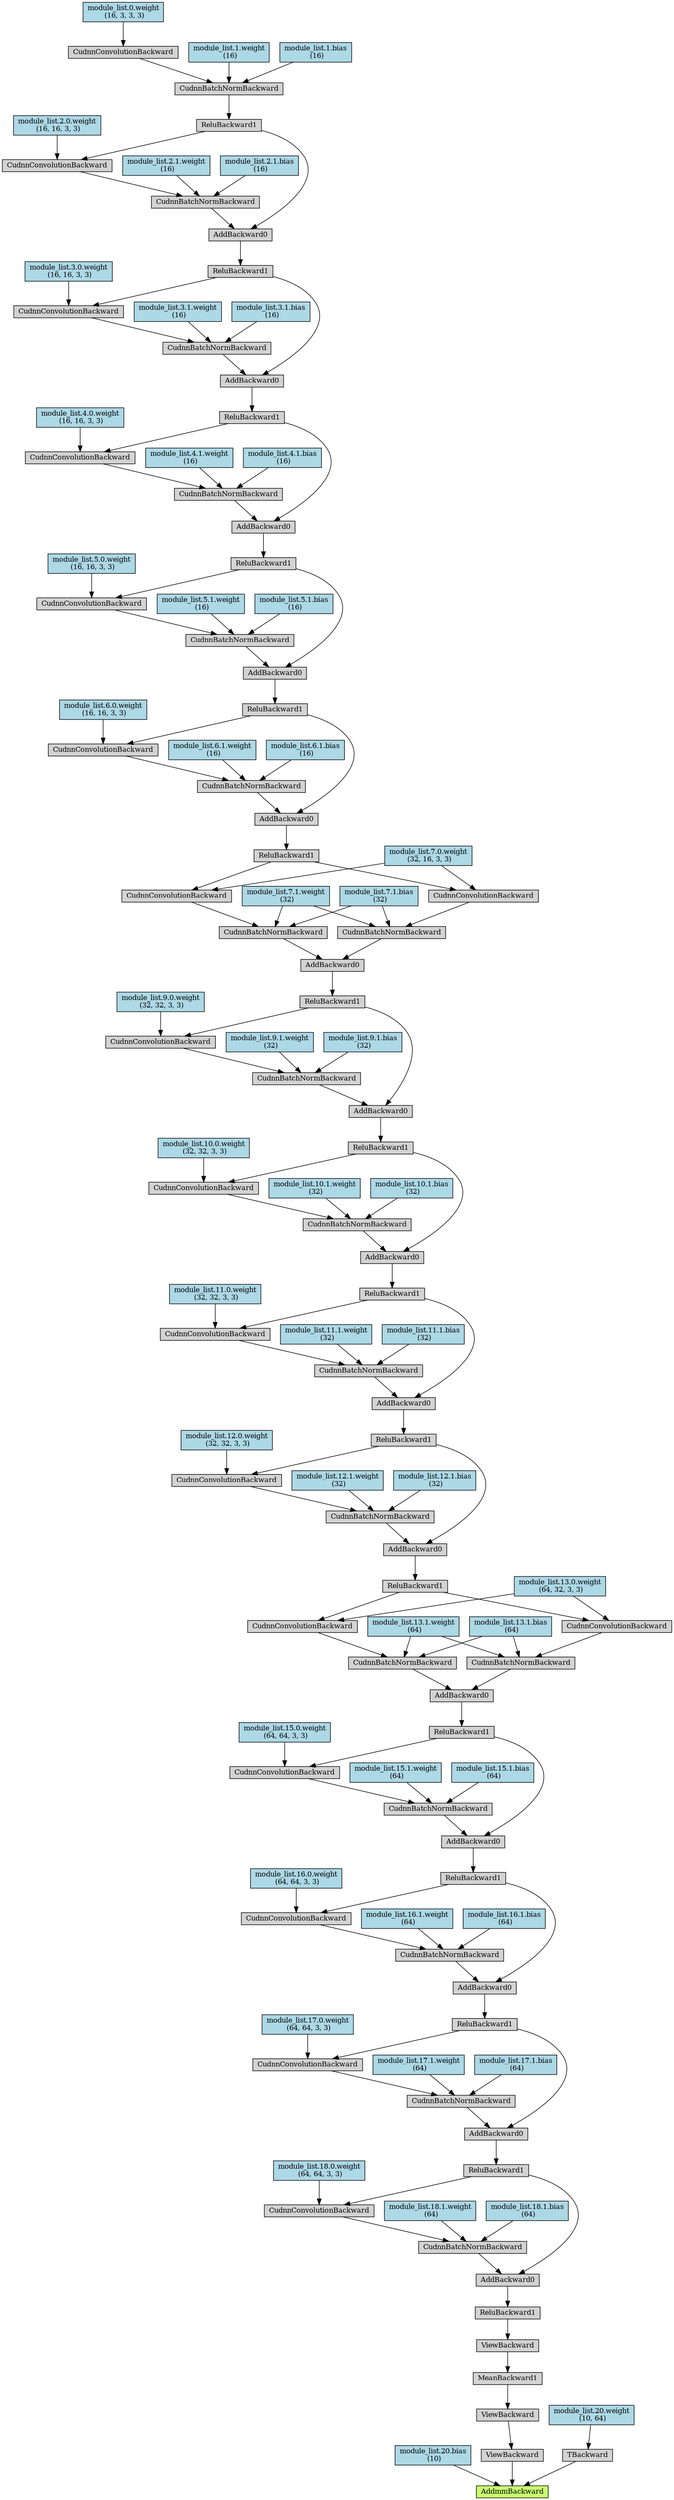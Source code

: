 digraph {
	graph [size="39.9,39.9"]
	node [align=left fontsize=12 height=0.2 ranksep=0.1 shape=box style=filled]
	140464155750696 [label=AddmmBackward fillcolor=darkolivegreen1]
	140464155751816 -> 140464155750696
	140464155751816 [label="module_list.20.bias
 (10)" fillcolor=lightblue]
	140464155751200 -> 140464155750696
	140464155751200 [label=ViewBackward]
	140464155751032 -> 140464155751200
	140464155751032 [label=ViewBackward]
	140464155752320 -> 140464155751032
	140464155752320 [label=MeanBackward1]
	140464155753160 -> 140464155752320
	140464155753160 [label=ViewBackward]
	140464155753328 -> 140464155753160
	140464155753328 [label=ReluBackward1]
	140464155753440 -> 140464155753328
	140464155753440 [label=AddBackward0]
	140464155753552 -> 140464155753440
	140464155753552 [label=CudnnBatchNormBackward]
	140464155753720 -> 140464155753552
	140464155753720 [label=CudnnConvolutionBackward]
	140464155753608 -> 140464155753720
	140464155753608 [label=ReluBackward1]
	140464155754056 -> 140464155753608
	140464155754056 [label=AddBackward0]
	140464155754168 -> 140464155754056
	140464155754168 [label=CudnnBatchNormBackward]
	140464155754336 -> 140464155754168
	140464155754336 [label=CudnnConvolutionBackward]
	140464155754224 -> 140464155754336
	140464155754224 [label=ReluBackward1]
	140464156082416 -> 140464155754224
	140464156082416 [label=AddBackward0]
	140464156082528 -> 140464156082416
	140464156082528 [label=CudnnBatchNormBackward]
	140464156082696 -> 140464156082528
	140464156082696 [label=CudnnConvolutionBackward]
	140464156082584 -> 140464156082696
	140464156082584 [label=ReluBackward1]
	140464156083032 -> 140464156082584
	140464156083032 [label=AddBackward0]
	140464156083144 -> 140464156083032
	140464156083144 [label=CudnnBatchNormBackward]
	140464156083312 -> 140464156083144
	140464156083312 [label=CudnnConvolutionBackward]
	140464156083200 -> 140464156083312
	140464156083200 [label=ReluBackward1]
	140464156083648 -> 140464156083200
	140464156083648 [label=AddBackward0]
	140464156083816 -> 140464156083648
	140464156083816 [label=CudnnBatchNormBackward]
	140464156083984 -> 140464156083816
	140464156083984 [label=CudnnConvolutionBackward]
	140464156084208 -> 140464156083984
	140464156084208 [label=ReluBackward1]
	140464156084376 -> 140464156084208
	140464156084376 [label=AddBackward0]
	140464156084544 -> 140464156084376
	140464156084544 [label=CudnnBatchNormBackward]
	140464156084712 -> 140464156084544
	140464156084712 [label=CudnnConvolutionBackward]
	140464156084600 -> 140464156084712
	140464156084600 [label=ReluBackward1]
	140464156085048 -> 140464156084600
	140464156085048 [label=AddBackward0]
	140464156085216 -> 140464156085048
	140464156085216 [label=CudnnBatchNormBackward]
	140464156085384 -> 140464156085216
	140464156085384 [label=CudnnConvolutionBackward]
	140464156085272 -> 140464156085384
	140464156085272 [label=ReluBackward1]
	140464156085720 -> 140464156085272
	140464156085720 [label=AddBackward0]
	140464156085888 -> 140464156085720
	140464156085888 [label=CudnnBatchNormBackward]
	140464156086056 -> 140464156085888
	140464156086056 [label=CudnnConvolutionBackward]
	140464156085944 -> 140464156086056
	140464156085944 [label=ReluBackward1]
	140464156090552 -> 140464156085944
	140464156090552 [label=AddBackward0]
	140464156090720 -> 140464156090552
	140464156090720 [label=CudnnBatchNormBackward]
	140464156090888 -> 140464156090720
	140464156090888 [label=CudnnConvolutionBackward]
	140464156090776 -> 140464156090888
	140464156090776 [label=ReluBackward1]
	140464156091224 -> 140464156090776
	140464156091224 [label=AddBackward0]
	140464156091392 -> 140464156091224
	140464156091392 [label=CudnnBatchNormBackward]
	140464156091560 -> 140464156091392
	140464156091560 [label=CudnnConvolutionBackward]
	140464156091784 -> 140464156091560
	140464156091784 [label=ReluBackward1]
	140464156091952 -> 140464156091784
	140464156091952 [label=AddBackward0]
	140464156092120 -> 140464156091952
	140464156092120 [label=CudnnBatchNormBackward]
	140464156092288 -> 140464156092120
	140464156092288 [label=CudnnConvolutionBackward]
	140464156092176 -> 140464156092288
	140464156092176 [label=ReluBackward1]
	140464156092624 -> 140464156092176
	140464156092624 [label=AddBackward0]
	140464156092792 -> 140464156092624
	140464156092792 [label=CudnnBatchNormBackward]
	140464156092960 -> 140464156092792
	140464156092960 [label=CudnnConvolutionBackward]
	140464156092848 -> 140464156092960
	140464156092848 [label=ReluBackward1]
	140464156093296 -> 140464156092848
	140464156093296 [label=AddBackward0]
	140464156093464 -> 140464156093296
	140464156093464 [label=CudnnBatchNormBackward]
	140464156093632 -> 140464156093464
	140464156093632 [label=CudnnConvolutionBackward]
	140464156093520 -> 140464156093632
	140464156093520 [label=ReluBackward1]
	140464156093968 -> 140464156093520
	140464156093968 [label=AddBackward0]
	140464156094136 -> 140464156093968
	140464156094136 [label=CudnnBatchNormBackward]
	140464156094304 -> 140464156094136
	140464156094304 [label=CudnnConvolutionBackward]
	140464156094192 -> 140464156094304
	140464156094192 [label=ReluBackward1]
	140464156098800 -> 140464156094192
	140464156098800 [label=AddBackward0]
	140464156098968 -> 140464156098800
	140464156098968 [label=CudnnBatchNormBackward]
	140464156099136 -> 140464156098968
	140464156099136 [label=CudnnConvolutionBackward]
	140464156099024 -> 140464156099136
	140464156099024 [label=ReluBackward1]
	140464156099472 -> 140464156099024
	140464156099472 [label=CudnnBatchNormBackward]
	140464156099640 -> 140464156099472
	140464156099640 [label=CudnnConvolutionBackward]
	140464156099864 -> 140464156099640
	140464156099864 [label="module_list.0.weight
 (16, 3, 3, 3)" fillcolor=lightblue]
	140464156099696 -> 140464156099472
	140464156099696 [label="module_list.1.weight
 (16)" fillcolor=lightblue]
	140464156099752 -> 140464156099472
	140464156099752 [label="module_list.1.bias
 (16)" fillcolor=lightblue]
	140464156099360 -> 140464156099136
	140464156099360 [label="module_list.2.0.weight
 (16, 16, 3, 3)" fillcolor=lightblue]
	140464156099192 -> 140464156098968
	140464156099192 [label="module_list.2.1.weight
 (16)" fillcolor=lightblue]
	140464156099248 -> 140464156098968
	140464156099248 [label="module_list.2.1.bias
 (16)" fillcolor=lightblue]
	140464156099024 -> 140464156098800
	140464156098688 -> 140464156094304
	140464156098688 [label="module_list.3.0.weight
 (16, 16, 3, 3)" fillcolor=lightblue]
	140464156094360 -> 140464156094136
	140464156094360 [label="module_list.3.1.weight
 (16)" fillcolor=lightblue]
	140464156094416 -> 140464156094136
	140464156094416 [label="module_list.3.1.bias
 (16)" fillcolor=lightblue]
	140464156094192 -> 140464156093968
	140464156093856 -> 140464156093632
	140464156093856 [label="module_list.4.0.weight
 (16, 16, 3, 3)" fillcolor=lightblue]
	140464156093688 -> 140464156093464
	140464156093688 [label="module_list.4.1.weight
 (16)" fillcolor=lightblue]
	140464156093744 -> 140464156093464
	140464156093744 [label="module_list.4.1.bias
 (16)" fillcolor=lightblue]
	140464156093520 -> 140464156093296
	140464156093184 -> 140464156092960
	140464156093184 [label="module_list.5.0.weight
 (16, 16, 3, 3)" fillcolor=lightblue]
	140464156093016 -> 140464156092792
	140464156093016 [label="module_list.5.1.weight
 (16)" fillcolor=lightblue]
	140464156093072 -> 140464156092792
	140464156093072 [label="module_list.5.1.bias
 (16)" fillcolor=lightblue]
	140464156092848 -> 140464156092624
	140464156092512 -> 140464156092288
	140464156092512 [label="module_list.6.0.weight
 (16, 16, 3, 3)" fillcolor=lightblue]
	140464156092344 -> 140464156092120
	140464156092344 [label="module_list.6.1.weight
 (16)" fillcolor=lightblue]
	140464156092400 -> 140464156092120
	140464156092400 [label="module_list.6.1.bias
 (16)" fillcolor=lightblue]
	140464156092176 -> 140464156091952
	140464156091840 -> 140464156091560
	140464156091840 [label="module_list.7.0.weight
 (32, 16, 3, 3)" fillcolor=lightblue]
	140464156091616 -> 140464156091392
	140464156091616 [label="module_list.7.1.weight
 (32)" fillcolor=lightblue]
	140464156091672 -> 140464156091392
	140464156091672 [label="module_list.7.1.bias
 (32)" fillcolor=lightblue]
	140464156091448 -> 140464156091224
	140464156091448 [label=CudnnBatchNormBackward]
	140464156091728 -> 140464156091448
	140464156091728 [label=CudnnConvolutionBackward]
	140464156091784 -> 140464156091728
	140464156091840 -> 140464156091728
	140464156091616 -> 140464156091448
	140464156091672 -> 140464156091448
	140464156091112 -> 140464156090888
	140464156091112 [label="module_list.9.0.weight
 (32, 32, 3, 3)" fillcolor=lightblue]
	140464156090944 -> 140464156090720
	140464156090944 [label="module_list.9.1.weight
 (32)" fillcolor=lightblue]
	140464156091000 -> 140464156090720
	140464156091000 [label="module_list.9.1.bias
 (32)" fillcolor=lightblue]
	140464156090776 -> 140464156090552
	140464156090440 -> 140464156086056
	140464156090440 [label="module_list.10.0.weight
 (32, 32, 3, 3)" fillcolor=lightblue]
	140464156086112 -> 140464156085888
	140464156086112 [label="module_list.10.1.weight
 (32)" fillcolor=lightblue]
	140464156086168 -> 140464156085888
	140464156086168 [label="module_list.10.1.bias
 (32)" fillcolor=lightblue]
	140464156085944 -> 140464156085720
	140464156085608 -> 140464156085384
	140464156085608 [label="module_list.11.0.weight
 (32, 32, 3, 3)" fillcolor=lightblue]
	140464156085440 -> 140464156085216
	140464156085440 [label="module_list.11.1.weight
 (32)" fillcolor=lightblue]
	140464156085496 -> 140464156085216
	140464156085496 [label="module_list.11.1.bias
 (32)" fillcolor=lightblue]
	140464156085272 -> 140464156085048
	140464156084936 -> 140464156084712
	140464156084936 [label="module_list.12.0.weight
 (32, 32, 3, 3)" fillcolor=lightblue]
	140464156084768 -> 140464156084544
	140464156084768 [label="module_list.12.1.weight
 (32)" fillcolor=lightblue]
	140464156084824 -> 140464156084544
	140464156084824 [label="module_list.12.1.bias
 (32)" fillcolor=lightblue]
	140464156084600 -> 140464156084376
	140464156084264 -> 140464156083984
	140464156084264 [label="module_list.13.0.weight
 (64, 32, 3, 3)" fillcolor=lightblue]
	140464156084040 -> 140464156083816
	140464156084040 [label="module_list.13.1.weight
 (64)" fillcolor=lightblue]
	140464156084096 -> 140464156083816
	140464156084096 [label="module_list.13.1.bias
 (64)" fillcolor=lightblue]
	140464156083872 -> 140464156083648
	140464156083872 [label=CudnnBatchNormBackward]
	140464156084152 -> 140464156083872
	140464156084152 [label=CudnnConvolutionBackward]
	140464156084208 -> 140464156084152
	140464156084264 -> 140464156084152
	140464156084040 -> 140464156083872
	140464156084096 -> 140464156083872
	140464156083536 -> 140464156083312
	140464156083536 [label="module_list.15.0.weight
 (64, 64, 3, 3)" fillcolor=lightblue]
	140464156083368 -> 140464156083144
	140464156083368 [label="module_list.15.1.weight
 (64)" fillcolor=lightblue]
	140464156083424 -> 140464156083144
	140464156083424 [label="module_list.15.1.bias
 (64)" fillcolor=lightblue]
	140464156083200 -> 140464156083032
	140464156082920 -> 140464156082696
	140464156082920 [label="module_list.16.0.weight
 (64, 64, 3, 3)" fillcolor=lightblue]
	140464156082752 -> 140464156082528
	140464156082752 [label="module_list.16.1.weight
 (64)" fillcolor=lightblue]
	140464156082808 -> 140464156082528
	140464156082808 [label="module_list.16.1.bias
 (64)" fillcolor=lightblue]
	140464156082584 -> 140464156082416
	140464156082304 -> 140464155754336
	140464156082304 [label="module_list.17.0.weight
 (64, 64, 3, 3)" fillcolor=lightblue]
	140464155754392 -> 140464155754168
	140464155754392 [label="module_list.17.1.weight
 (64)" fillcolor=lightblue]
	140464155754448 -> 140464155754168
	140464155754448 [label="module_list.17.1.bias
 (64)" fillcolor=lightblue]
	140464155754224 -> 140464155754056
	140464155753944 -> 140464155753720
	140464155753944 [label="module_list.18.0.weight
 (64, 64, 3, 3)" fillcolor=lightblue]
	140464155753776 -> 140464155753552
	140464155753776 [label="module_list.18.1.weight
 (64)" fillcolor=lightblue]
	140464155753832 -> 140464155753552
	140464155753832 [label="module_list.18.1.bias
 (64)" fillcolor=lightblue]
	140464155753608 -> 140464155753440
	140464155752208 -> 140464155750696
	140464155752208 [label=TBackward]
	140464155752040 -> 140464155752208
	140464155752040 [label="module_list.20.weight
 (10, 64)" fillcolor=lightblue]
}
